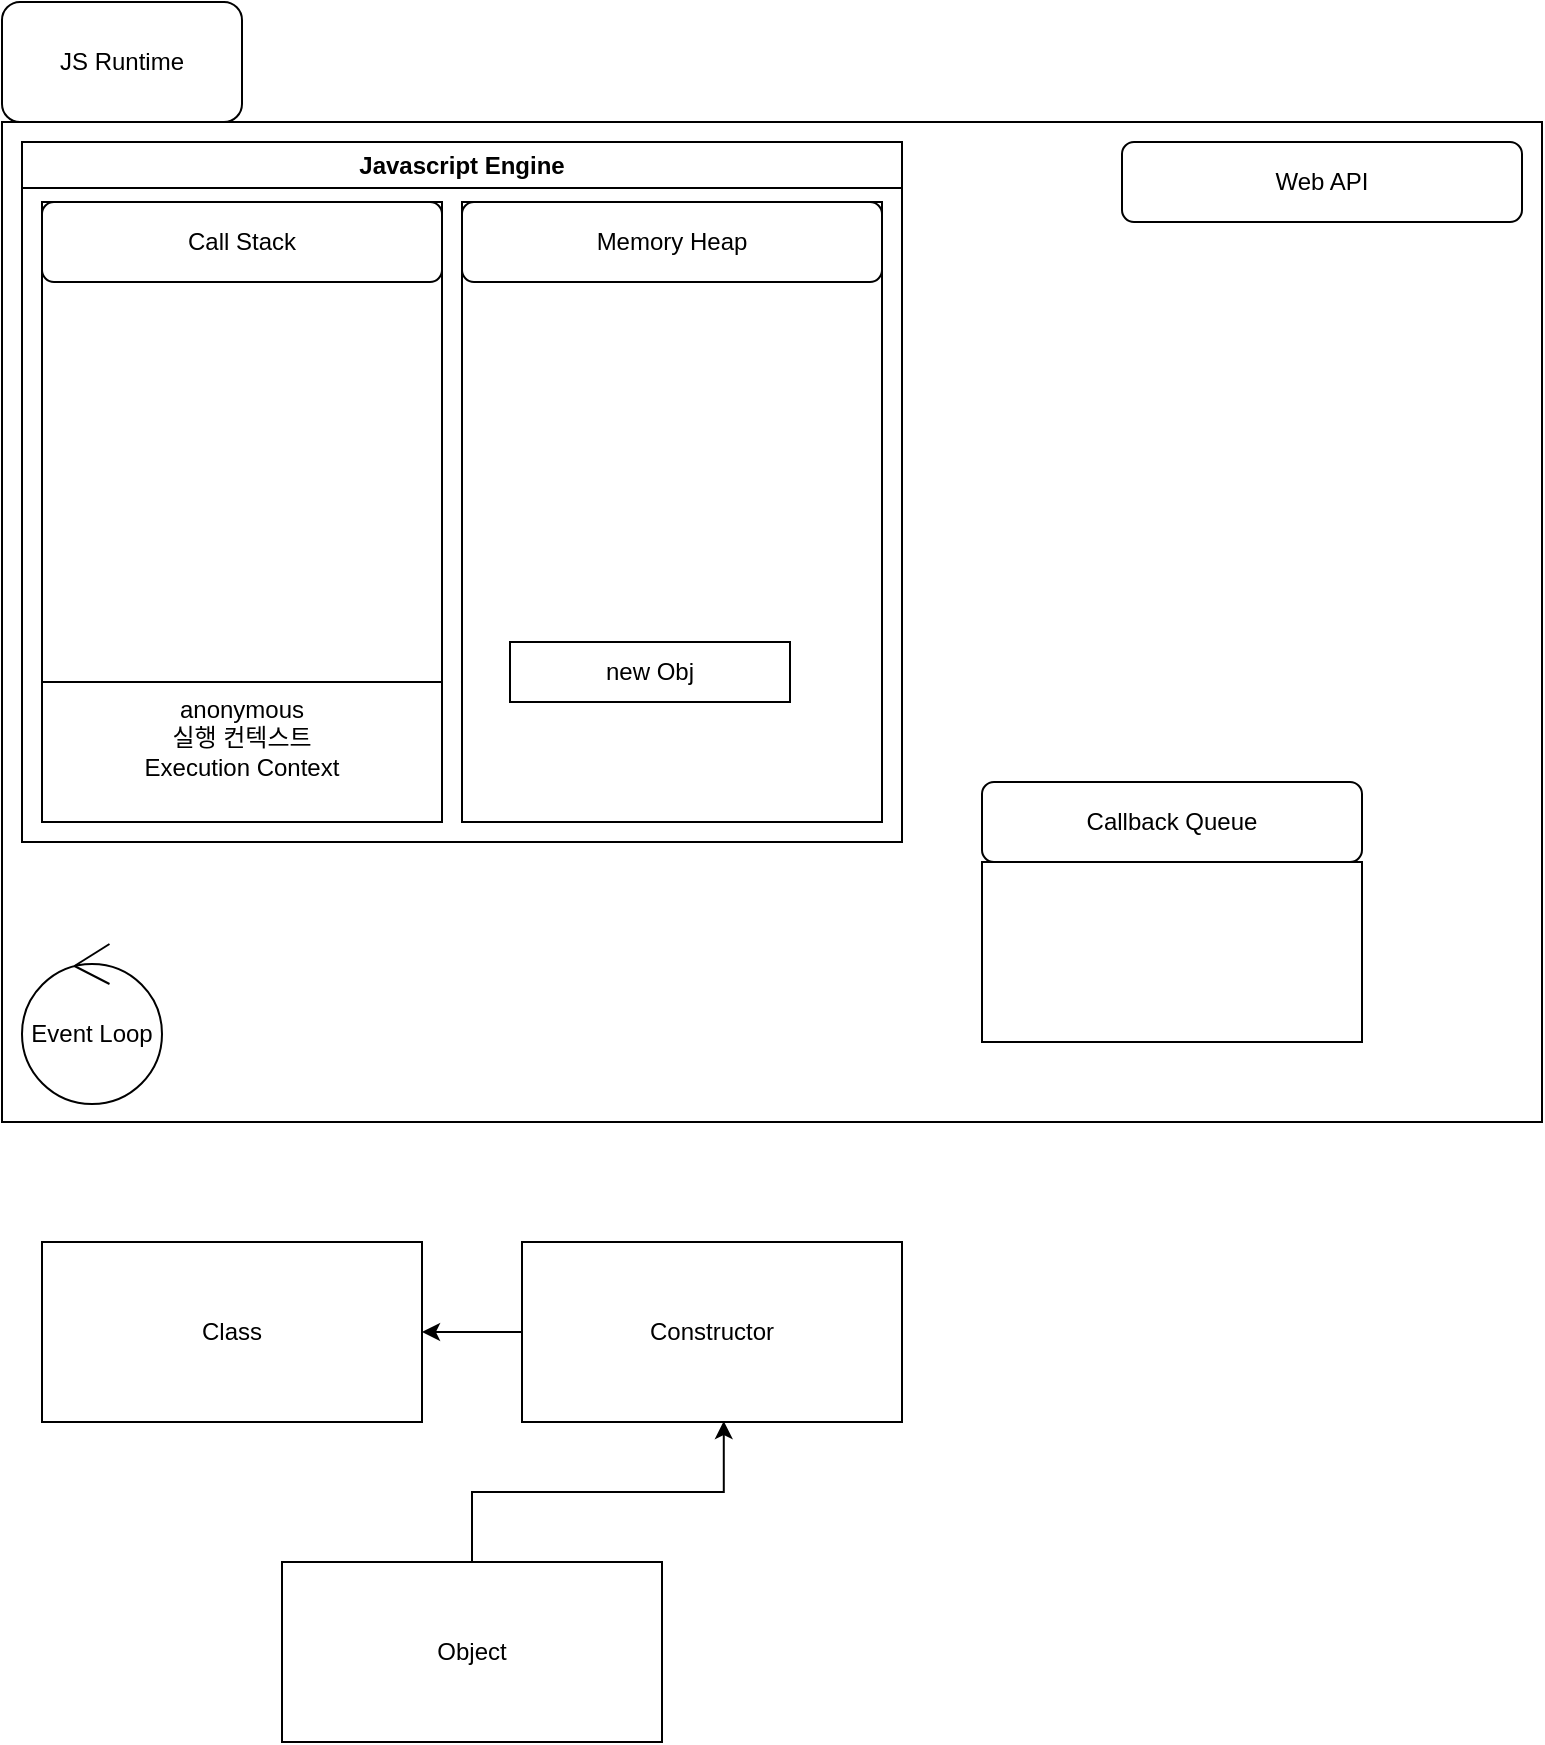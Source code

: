 <mxfile version="21.6.1" type="device">
  <diagram name="페이지-1" id="LRV9yE4w53HvQbfg9ijL">
    <mxGraphModel dx="637" dy="356" grid="1" gridSize="10" guides="1" tooltips="1" connect="1" arrows="1" fold="1" page="1" pageScale="1" pageWidth="827" pageHeight="1169" math="0" shadow="0">
      <root>
        <mxCell id="0" />
        <mxCell id="1" parent="0" />
        <mxCell id="JSBXhnSBdoEHyfM7yJ-U-1" value="" style="rounded=0;whiteSpace=wrap;html=1;" parent="1" vertex="1">
          <mxGeometry x="20" y="80" width="770" height="500" as="geometry" />
        </mxCell>
        <mxCell id="JSBXhnSBdoEHyfM7yJ-U-2" value="JS Runtime" style="rounded=1;whiteSpace=wrap;html=1;" parent="1" vertex="1">
          <mxGeometry x="20" y="20" width="120" height="60" as="geometry" />
        </mxCell>
        <mxCell id="JSBXhnSBdoEHyfM7yJ-U-3" value="" style="rounded=0;whiteSpace=wrap;html=1;" parent="1" vertex="1">
          <mxGeometry x="250" y="120" width="210" height="310" as="geometry" />
        </mxCell>
        <mxCell id="JSBXhnSBdoEHyfM7yJ-U-4" value="Memory Heap" style="rounded=1;whiteSpace=wrap;html=1;" parent="1" vertex="1">
          <mxGeometry x="250" y="120" width="210" height="40" as="geometry" />
        </mxCell>
        <mxCell id="JSBXhnSBdoEHyfM7yJ-U-7" value="" style="rounded=0;whiteSpace=wrap;html=1;" parent="1" vertex="1">
          <mxGeometry x="40" y="120" width="200" height="310" as="geometry" />
        </mxCell>
        <mxCell id="JSBXhnSBdoEHyfM7yJ-U-6" value="Call Stack" style="rounded=1;whiteSpace=wrap;html=1;" parent="1" vertex="1">
          <mxGeometry x="40" y="120" width="200" height="40" as="geometry" />
        </mxCell>
        <mxCell id="JSBXhnSBdoEHyfM7yJ-U-9" value="Event Loop" style="ellipse;shape=umlControl;whiteSpace=wrap;html=1;" parent="1" vertex="1">
          <mxGeometry x="30" y="491" width="70" height="80" as="geometry" />
        </mxCell>
        <mxCell id="JSBXhnSBdoEHyfM7yJ-U-11" value="Web API" style="rounded=1;whiteSpace=wrap;html=1;" parent="1" vertex="1">
          <mxGeometry x="580" y="90" width="200" height="40" as="geometry" />
        </mxCell>
        <mxCell id="JSBXhnSBdoEHyfM7yJ-U-13" value="" style="rounded=0;whiteSpace=wrap;html=1;" parent="1" vertex="1">
          <mxGeometry x="510" y="450" width="190" height="90" as="geometry" />
        </mxCell>
        <mxCell id="JSBXhnSBdoEHyfM7yJ-U-19" value="Callback Queue" style="rounded=1;whiteSpace=wrap;html=1;" parent="1" vertex="1">
          <mxGeometry x="510" y="410" width="190" height="40" as="geometry" />
        </mxCell>
        <mxCell id="JSBXhnSBdoEHyfM7yJ-U-25" value="Javascript Engine" style="swimlane;whiteSpace=wrap;html=1;" parent="1" vertex="1">
          <mxGeometry x="30" y="90" width="440" height="350" as="geometry" />
        </mxCell>
        <mxCell id="xzAWG37LkjonEWlrzQVd-4" value="anonymous&lt;br&gt;실행 컨텍스트&lt;br&gt;Execution Context&lt;br&gt;&lt;br&gt;" style="rounded=0;whiteSpace=wrap;html=1;" parent="1" vertex="1">
          <mxGeometry x="40" y="360" width="200" height="70" as="geometry" />
        </mxCell>
        <mxCell id="0QKlS4bDayFesQUnmb8b-1" value="new Obj" style="rounded=0;whiteSpace=wrap;html=1;" vertex="1" parent="1">
          <mxGeometry x="274" y="340" width="140" height="30" as="geometry" />
        </mxCell>
        <mxCell id="0QKlS4bDayFesQUnmb8b-2" value="Class" style="rounded=0;whiteSpace=wrap;html=1;" vertex="1" parent="1">
          <mxGeometry x="40" y="640" width="190" height="90" as="geometry" />
        </mxCell>
        <mxCell id="0QKlS4bDayFesQUnmb8b-6" style="edgeStyle=orthogonalEdgeStyle;rounded=0;orthogonalLoop=1;jettySize=auto;html=1;exitX=0;exitY=0.5;exitDx=0;exitDy=0;entryX=1;entryY=0.5;entryDx=0;entryDy=0;" edge="1" parent="1" source="0QKlS4bDayFesQUnmb8b-3" target="0QKlS4bDayFesQUnmb8b-2">
          <mxGeometry relative="1" as="geometry" />
        </mxCell>
        <mxCell id="0QKlS4bDayFesQUnmb8b-3" value="Constructor" style="rounded=0;whiteSpace=wrap;html=1;" vertex="1" parent="1">
          <mxGeometry x="280" y="640" width="190" height="90" as="geometry" />
        </mxCell>
        <mxCell id="0QKlS4bDayFesQUnmb8b-5" style="edgeStyle=orthogonalEdgeStyle;rounded=0;orthogonalLoop=1;jettySize=auto;html=1;entryX=0.531;entryY=0.995;entryDx=0;entryDy=0;entryPerimeter=0;" edge="1" parent="1" source="0QKlS4bDayFesQUnmb8b-4" target="0QKlS4bDayFesQUnmb8b-3">
          <mxGeometry relative="1" as="geometry" />
        </mxCell>
        <mxCell id="0QKlS4bDayFesQUnmb8b-4" value="Object" style="rounded=0;whiteSpace=wrap;html=1;" vertex="1" parent="1">
          <mxGeometry x="160" y="800" width="190" height="90" as="geometry" />
        </mxCell>
      </root>
    </mxGraphModel>
  </diagram>
</mxfile>
